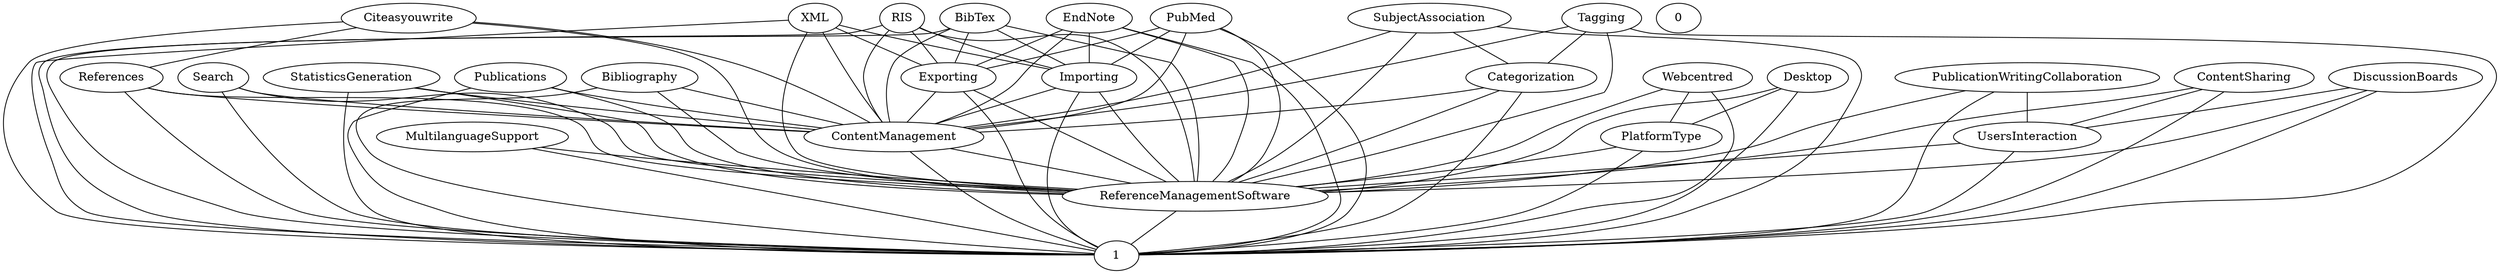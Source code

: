 graph G {
  MultilanguageSupport;
  RIS;
  PublicationWritingCollaboration;
  ContentManagement;
  ContentSharing;
  Search;
  StatisticsGeneration;
  PlatformType;
  Exporting;
  Citeasyouwrite;
  BibTex;
  0;
  Webcentred;
  References;
  SubjectAssociation;
  1;
  Publications;
  Bibliography;
  Tagging;
  Desktop;
  Importing;
  XML;
  EndNote;
  Categorization;
  PubMed;
  ReferenceManagementSoftware;
  UsersInteraction;
  DiscussionBoards;
  Webcentred -- PlatformType;
  Tagging -- Categorization;
  Categorization -- ContentManagement;
  PubMed -- Exporting;
  Citeasyouwrite -- References;
  PubMed -- Importing;
  BibTex -- Importing;
  XML -- Exporting;
  Importing -- ContentManagement;
  Bibliography -- ContentManagement;
  ContentManagement -- ReferenceManagementSoftware;
  XML -- Importing;
  ContentSharing -- UsersInteraction;
  Publications -- ContentManagement;
  ReferenceManagementSoftware -- 1;
  SubjectAssociation -- Categorization;
  EndNote -- Exporting;
  StatisticsGeneration -- ContentManagement;
  Desktop -- PlatformType;
  UsersInteraction -- ReferenceManagementSoftware;
  RIS -- Exporting;
  Exporting -- ContentManagement;
  MultilanguageSupport -- ReferenceManagementSoftware;
  References -- ContentManagement;
  DiscussionBoards -- UsersInteraction;
  PublicationWritingCollaboration -- UsersInteraction;
  BibTex -- Exporting;
  PlatformType -- ReferenceManagementSoftware;
  EndNote -- Importing;
  RIS -- Importing;
  Search -- ContentManagement;
  MultilanguageSupport -- 1;
  RIS -- ContentManagement;
  PublicationWritingCollaboration -- ReferenceManagementSoftware;
  ContentManagement -- 1;
  ContentSharing -- ReferenceManagementSoftware;
  Search -- ReferenceManagementSoftware;
  Search -- 1;
  StatisticsGeneration -- ReferenceManagementSoftware;
  StatisticsGeneration -- 1;
  PlatformType -- 1;
  Exporting -- ReferenceManagementSoftware;
  Exporting -- 1;
  Citeasyouwrite -- ContentManagement;
  BibTex -- ReferenceManagementSoftware;
  BibTex -- ContentManagement;
  BibTex -- 1;
  Webcentred -- ReferenceManagementSoftware;
  Webcentred -- 1;
  References -- ReferenceManagementSoftware;
  References -- 1;
  SubjectAssociation -- ContentManagement;
  Publications -- ReferenceManagementSoftware;
  Publications -- 1;
  Bibliography -- ReferenceManagementSoftware;
  Bibliography -- 1;
  Tagging -- ContentManagement;
  Desktop -- ReferenceManagementSoftware;
  Desktop -- 1;
  Importing -- ReferenceManagementSoftware;
  Importing -- 1;
  XML -- ReferenceManagementSoftware;
  XML -- ContentManagement;
  XML -- 1;
  EndNote -- ReferenceManagementSoftware;
  EndNote -- ContentManagement;
  EndNote -- 1;
  Categorization -- ReferenceManagementSoftware;
  Categorization -- 1;
  PubMed -- ReferenceManagementSoftware;
  PubMed -- ContentManagement;
  PubMed -- 1;
  UsersInteraction -- 1;
  DiscussionBoards -- ReferenceManagementSoftware;
  DiscussionBoards -- 1;
  RIS -- ReferenceManagementSoftware;
  RIS -- 1;
  PublicationWritingCollaboration -- 1;
  ContentSharing -- 1;
  Citeasyouwrite -- ReferenceManagementSoftware;
  Citeasyouwrite -- 1;
  SubjectAssociation -- ReferenceManagementSoftware;
  SubjectAssociation -- 1;
  Tagging -- ReferenceManagementSoftware;
  Tagging -- 1;
}
